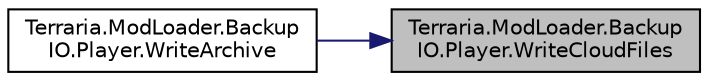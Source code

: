 digraph "Terraria.ModLoader.BackupIO.Player.WriteCloudFiles"
{
 // LATEX_PDF_SIZE
  edge [fontname="Helvetica",fontsize="10",labelfontname="Helvetica",labelfontsize="10"];
  node [fontname="Helvetica",fontsize="10",shape=record];
  rankdir="RL";
  Node1 [label="Terraria.ModLoader.Backup\lIO.Player.WriteCloudFiles",height=0.2,width=0.4,color="black", fillcolor="grey75", style="filled", fontcolor="black",tooltip="Write cloud files, which will get the relevant part of the path and write map & tmap files"];
  Node1 -> Node2 [dir="back",color="midnightblue",fontsize="10",style="solid",fontname="Helvetica"];
  Node2 [label="Terraria.ModLoader.Backup\lIO.Player.WriteArchive",height=0.2,width=0.4,color="black", fillcolor="white", style="filled",URL="$class_terraria_1_1_mod_loader_1_1_backup_i_o_1_1_player.html#a643150a7edbdf408ecdaf9320f5651b8",tooltip="Write the archive. Writes the .plr and .tplr files, then writes the player directory"];
}

